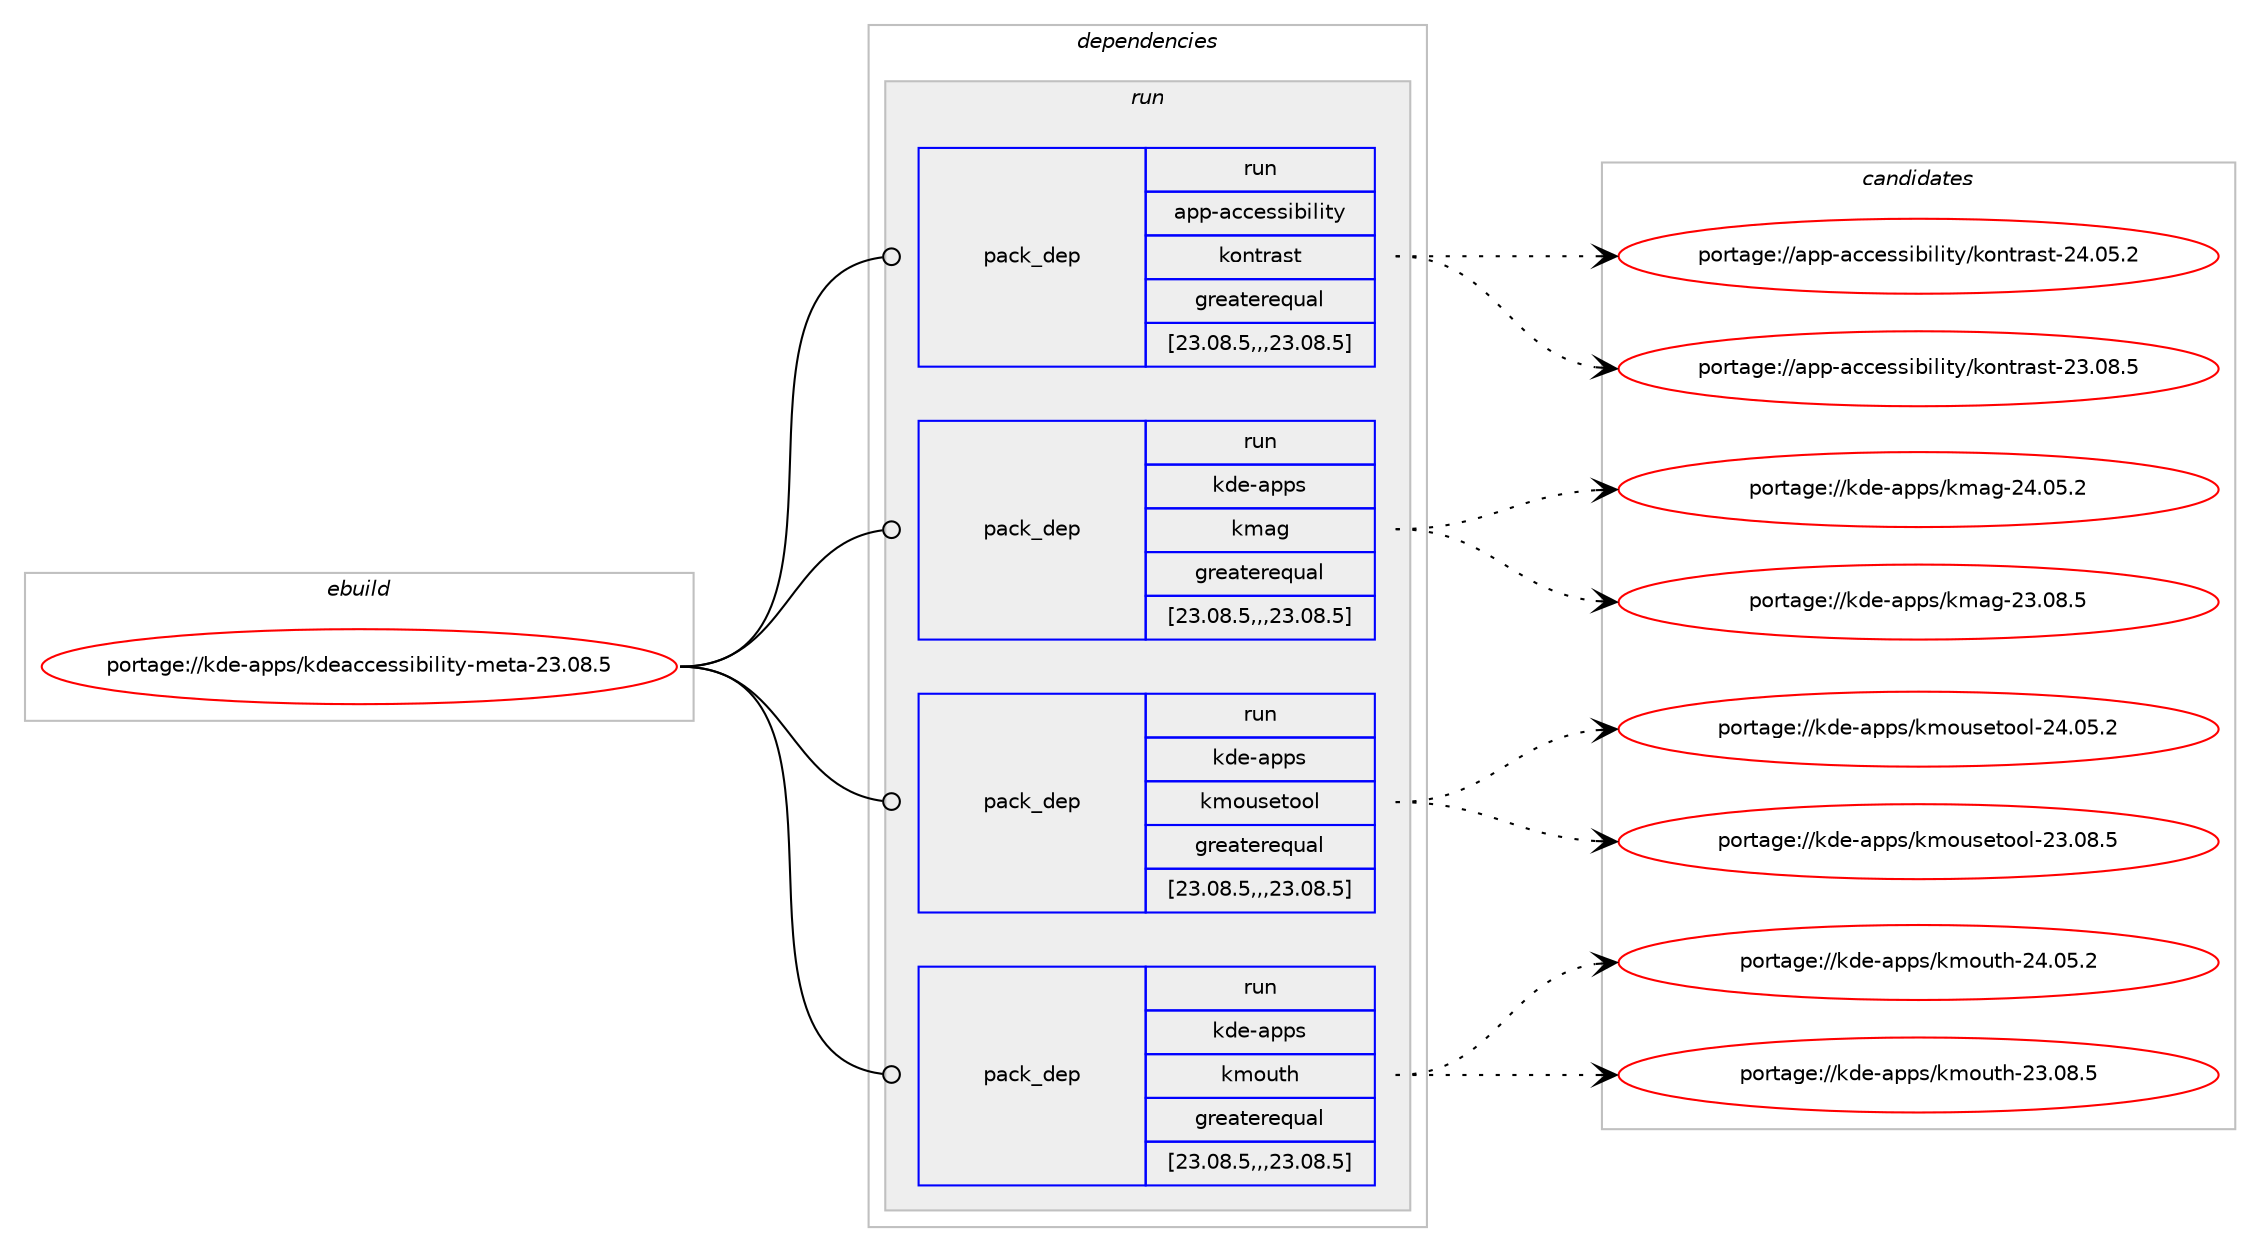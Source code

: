 digraph prolog {

# *************
# Graph options
# *************

newrank=true;
concentrate=true;
compound=true;
graph [rankdir=LR,fontname=Helvetica,fontsize=10,ranksep=1.5];#, ranksep=2.5, nodesep=0.2];
edge  [arrowhead=vee];
node  [fontname=Helvetica,fontsize=10];

# **********
# The ebuild
# **********

subgraph cluster_leftcol {
color=gray;
label=<<i>ebuild</i>>;
id [label="portage://kde-apps/kdeaccessibility-meta-23.08.5", color=red, width=4, href="../kde-apps/kdeaccessibility-meta-23.08.5.svg"];
}

# ****************
# The dependencies
# ****************

subgraph cluster_midcol {
color=gray;
label=<<i>dependencies</i>>;
subgraph cluster_compile {
fillcolor="#eeeeee";
style=filled;
label=<<i>compile</i>>;
}
subgraph cluster_compileandrun {
fillcolor="#eeeeee";
style=filled;
label=<<i>compile and run</i>>;
}
subgraph cluster_run {
fillcolor="#eeeeee";
style=filled;
label=<<i>run</i>>;
subgraph pack182922 {
dependency251872 [label=<<TABLE BORDER="0" CELLBORDER="1" CELLSPACING="0" CELLPADDING="4" WIDTH="220"><TR><TD ROWSPAN="6" CELLPADDING="30">pack_dep</TD></TR><TR><TD WIDTH="110">run</TD></TR><TR><TD>app-accessibility</TD></TR><TR><TD>kontrast</TD></TR><TR><TD>greaterequal</TD></TR><TR><TD>[23.08.5,,,23.08.5]</TD></TR></TABLE>>, shape=none, color=blue];
}
id:e -> dependency251872:w [weight=20,style="solid",arrowhead="odot"];
subgraph pack182923 {
dependency251873 [label=<<TABLE BORDER="0" CELLBORDER="1" CELLSPACING="0" CELLPADDING="4" WIDTH="220"><TR><TD ROWSPAN="6" CELLPADDING="30">pack_dep</TD></TR><TR><TD WIDTH="110">run</TD></TR><TR><TD>kde-apps</TD></TR><TR><TD>kmag</TD></TR><TR><TD>greaterequal</TD></TR><TR><TD>[23.08.5,,,23.08.5]</TD></TR></TABLE>>, shape=none, color=blue];
}
id:e -> dependency251873:w [weight=20,style="solid",arrowhead="odot"];
subgraph pack182924 {
dependency251874 [label=<<TABLE BORDER="0" CELLBORDER="1" CELLSPACING="0" CELLPADDING="4" WIDTH="220"><TR><TD ROWSPAN="6" CELLPADDING="30">pack_dep</TD></TR><TR><TD WIDTH="110">run</TD></TR><TR><TD>kde-apps</TD></TR><TR><TD>kmousetool</TD></TR><TR><TD>greaterequal</TD></TR><TR><TD>[23.08.5,,,23.08.5]</TD></TR></TABLE>>, shape=none, color=blue];
}
id:e -> dependency251874:w [weight=20,style="solid",arrowhead="odot"];
subgraph pack182925 {
dependency251875 [label=<<TABLE BORDER="0" CELLBORDER="1" CELLSPACING="0" CELLPADDING="4" WIDTH="220"><TR><TD ROWSPAN="6" CELLPADDING="30">pack_dep</TD></TR><TR><TD WIDTH="110">run</TD></TR><TR><TD>kde-apps</TD></TR><TR><TD>kmouth</TD></TR><TR><TD>greaterequal</TD></TR><TR><TD>[23.08.5,,,23.08.5]</TD></TR></TABLE>>, shape=none, color=blue];
}
id:e -> dependency251875:w [weight=20,style="solid",arrowhead="odot"];
}
}

# **************
# The candidates
# **************

subgraph cluster_choices {
rank=same;
color=gray;
label=<<i>candidates</i>>;

subgraph choice182922 {
color=black;
nodesep=1;
choice97112112459799991011151151059810510810511612147107111110116114971151164550524648534650 [label="portage://app-accessibility/kontrast-24.05.2", color=red, width=4,href="../app-accessibility/kontrast-24.05.2.svg"];
choice97112112459799991011151151059810510810511612147107111110116114971151164550514648564653 [label="portage://app-accessibility/kontrast-23.08.5", color=red, width=4,href="../app-accessibility/kontrast-23.08.5.svg"];
dependency251872:e -> choice97112112459799991011151151059810510810511612147107111110116114971151164550524648534650:w [style=dotted,weight="100"];
dependency251872:e -> choice97112112459799991011151151059810510810511612147107111110116114971151164550514648564653:w [style=dotted,weight="100"];
}
subgraph choice182923 {
color=black;
nodesep=1;
choice107100101459711211211547107109971034550524648534650 [label="portage://kde-apps/kmag-24.05.2", color=red, width=4,href="../kde-apps/kmag-24.05.2.svg"];
choice107100101459711211211547107109971034550514648564653 [label="portage://kde-apps/kmag-23.08.5", color=red, width=4,href="../kde-apps/kmag-23.08.5.svg"];
dependency251873:e -> choice107100101459711211211547107109971034550524648534650:w [style=dotted,weight="100"];
dependency251873:e -> choice107100101459711211211547107109971034550514648564653:w [style=dotted,weight="100"];
}
subgraph choice182924 {
color=black;
nodesep=1;
choice1071001014597112112115471071091111171151011161111111084550524648534650 [label="portage://kde-apps/kmousetool-24.05.2", color=red, width=4,href="../kde-apps/kmousetool-24.05.2.svg"];
choice1071001014597112112115471071091111171151011161111111084550514648564653 [label="portage://kde-apps/kmousetool-23.08.5", color=red, width=4,href="../kde-apps/kmousetool-23.08.5.svg"];
dependency251874:e -> choice1071001014597112112115471071091111171151011161111111084550524648534650:w [style=dotted,weight="100"];
dependency251874:e -> choice1071001014597112112115471071091111171151011161111111084550514648564653:w [style=dotted,weight="100"];
}
subgraph choice182925 {
color=black;
nodesep=1;
choice1071001014597112112115471071091111171161044550524648534650 [label="portage://kde-apps/kmouth-24.05.2", color=red, width=4,href="../kde-apps/kmouth-24.05.2.svg"];
choice1071001014597112112115471071091111171161044550514648564653 [label="portage://kde-apps/kmouth-23.08.5", color=red, width=4,href="../kde-apps/kmouth-23.08.5.svg"];
dependency251875:e -> choice1071001014597112112115471071091111171161044550524648534650:w [style=dotted,weight="100"];
dependency251875:e -> choice1071001014597112112115471071091111171161044550514648564653:w [style=dotted,weight="100"];
}
}

}
